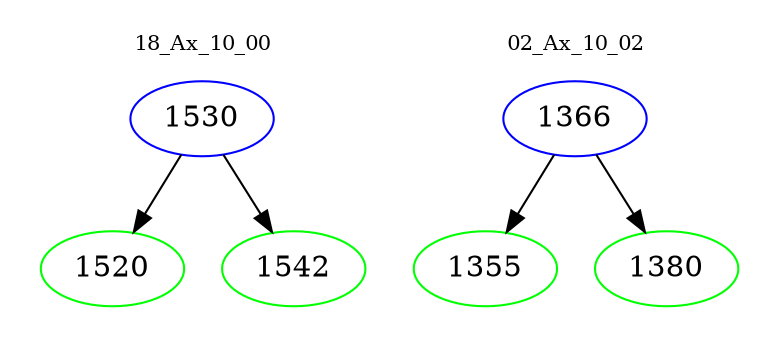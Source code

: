digraph{
subgraph cluster_0 {
color = white
label = "18_Ax_10_00";
fontsize=10;
T0_1530 [label="1530", color="blue"]
T0_1530 -> T0_1520 [color="black"]
T0_1520 [label="1520", color="green"]
T0_1530 -> T0_1542 [color="black"]
T0_1542 [label="1542", color="green"]
}
subgraph cluster_1 {
color = white
label = "02_Ax_10_02";
fontsize=10;
T1_1366 [label="1366", color="blue"]
T1_1366 -> T1_1355 [color="black"]
T1_1355 [label="1355", color="green"]
T1_1366 -> T1_1380 [color="black"]
T1_1380 [label="1380", color="green"]
}
}
